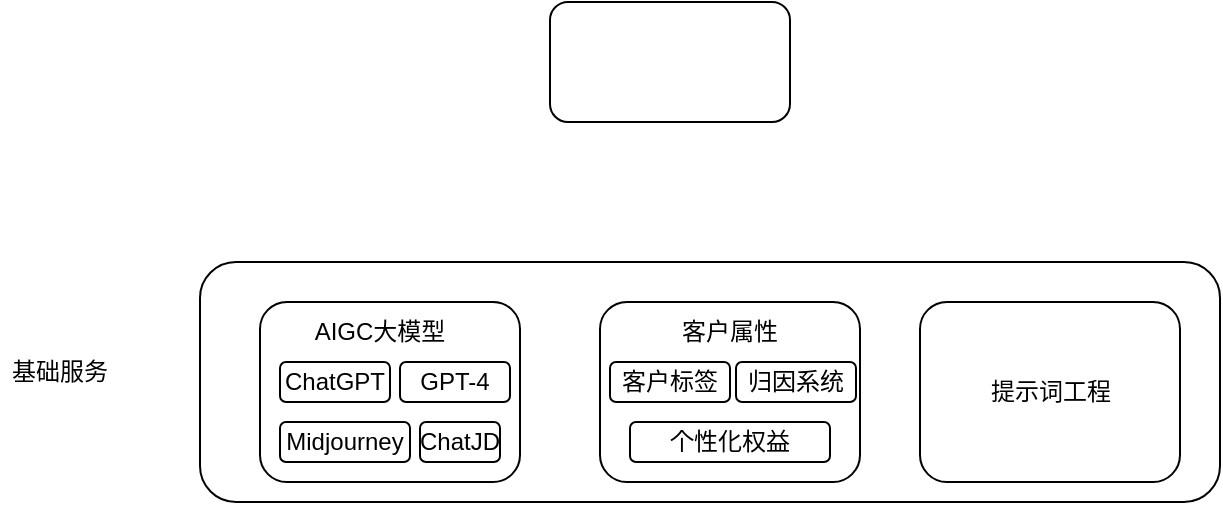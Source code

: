 <mxfile version="21.6.6" type="github">
  <diagram name="第 1 页" id="wJ7ssG72XvhhQ46VUjoK">
    <mxGraphModel dx="1380" dy="878" grid="1" gridSize="10" guides="1" tooltips="1" connect="1" arrows="1" fold="1" page="1" pageScale="1" pageWidth="827" pageHeight="1169" math="0" shadow="0">
      <root>
        <mxCell id="0" />
        <mxCell id="1" parent="0" />
        <mxCell id="kWuwNrLLRH0jn72T-pA--1" value="" style="rounded=1;whiteSpace=wrap;html=1;" vertex="1" parent="1">
          <mxGeometry x="270" y="350" width="510" height="120" as="geometry" />
        </mxCell>
        <mxCell id="kWuwNrLLRH0jn72T-pA--2" value="" style="rounded=1;whiteSpace=wrap;html=1;" vertex="1" parent="1">
          <mxGeometry x="300" y="370" width="130" height="90" as="geometry" />
        </mxCell>
        <mxCell id="kWuwNrLLRH0jn72T-pA--3" value="AIGC大模型" style="text;html=1;strokeColor=none;fillColor=none;align=center;verticalAlign=middle;whiteSpace=wrap;rounded=0;" vertex="1" parent="1">
          <mxGeometry x="325" y="370" width="70" height="30" as="geometry" />
        </mxCell>
        <mxCell id="kWuwNrLLRH0jn72T-pA--4" value="ChatGPT" style="rounded=1;whiteSpace=wrap;html=1;" vertex="1" parent="1">
          <mxGeometry x="310" y="400" width="55" height="20" as="geometry" />
        </mxCell>
        <mxCell id="kWuwNrLLRH0jn72T-pA--5" value="GPT-4" style="rounded=1;whiteSpace=wrap;html=1;" vertex="1" parent="1">
          <mxGeometry x="370" y="400" width="55" height="20" as="geometry" />
        </mxCell>
        <mxCell id="kWuwNrLLRH0jn72T-pA--6" value="Midjourney" style="rounded=1;whiteSpace=wrap;html=1;" vertex="1" parent="1">
          <mxGeometry x="310" y="430" width="65" height="20" as="geometry" />
        </mxCell>
        <mxCell id="kWuwNrLLRH0jn72T-pA--7" value="ChatJD" style="rounded=1;whiteSpace=wrap;html=1;" vertex="1" parent="1">
          <mxGeometry x="380" y="430" width="40" height="20" as="geometry" />
        </mxCell>
        <mxCell id="kWuwNrLLRH0jn72T-pA--8" value="" style="rounded=1;whiteSpace=wrap;html=1;" vertex="1" parent="1">
          <mxGeometry x="470" y="370" width="130" height="90" as="geometry" />
        </mxCell>
        <mxCell id="kWuwNrLLRH0jn72T-pA--9" value="客户属性" style="text;html=1;strokeColor=none;fillColor=none;align=center;verticalAlign=middle;whiteSpace=wrap;rounded=0;" vertex="1" parent="1">
          <mxGeometry x="505" y="370" width="60" height="30" as="geometry" />
        </mxCell>
        <mxCell id="kWuwNrLLRH0jn72T-pA--10" value="客户标签" style="rounded=1;whiteSpace=wrap;html=1;" vertex="1" parent="1">
          <mxGeometry x="475" y="400" width="60" height="20" as="geometry" />
        </mxCell>
        <mxCell id="kWuwNrLLRH0jn72T-pA--11" value="个性化权益" style="rounded=1;whiteSpace=wrap;html=1;" vertex="1" parent="1">
          <mxGeometry x="485" y="430" width="100" height="20" as="geometry" />
        </mxCell>
        <mxCell id="kWuwNrLLRH0jn72T-pA--12" value="归因系统" style="rounded=1;whiteSpace=wrap;html=1;" vertex="1" parent="1">
          <mxGeometry x="538" y="400" width="60" height="20" as="geometry" />
        </mxCell>
        <mxCell id="kWuwNrLLRH0jn72T-pA--13" value="" style="rounded=1;whiteSpace=wrap;html=1;" vertex="1" parent="1">
          <mxGeometry x="630" y="370" width="130" height="90" as="geometry" />
        </mxCell>
        <mxCell id="kWuwNrLLRH0jn72T-pA--14" value="提示词工程" style="text;html=1;strokeColor=none;fillColor=none;align=center;verticalAlign=middle;whiteSpace=wrap;rounded=0;" vertex="1" parent="1">
          <mxGeometry x="662.5" y="400" width="65" height="30" as="geometry" />
        </mxCell>
        <mxCell id="kWuwNrLLRH0jn72T-pA--18" value="基础服务" style="text;html=1;strokeColor=none;fillColor=none;align=center;verticalAlign=middle;whiteSpace=wrap;rounded=0;" vertex="1" parent="1">
          <mxGeometry x="170" y="390" width="60" height="30" as="geometry" />
        </mxCell>
        <mxCell id="kWuwNrLLRH0jn72T-pA--19" value="" style="rounded=1;whiteSpace=wrap;html=1;" vertex="1" parent="1">
          <mxGeometry x="445" y="220" width="120" height="60" as="geometry" />
        </mxCell>
      </root>
    </mxGraphModel>
  </diagram>
</mxfile>
